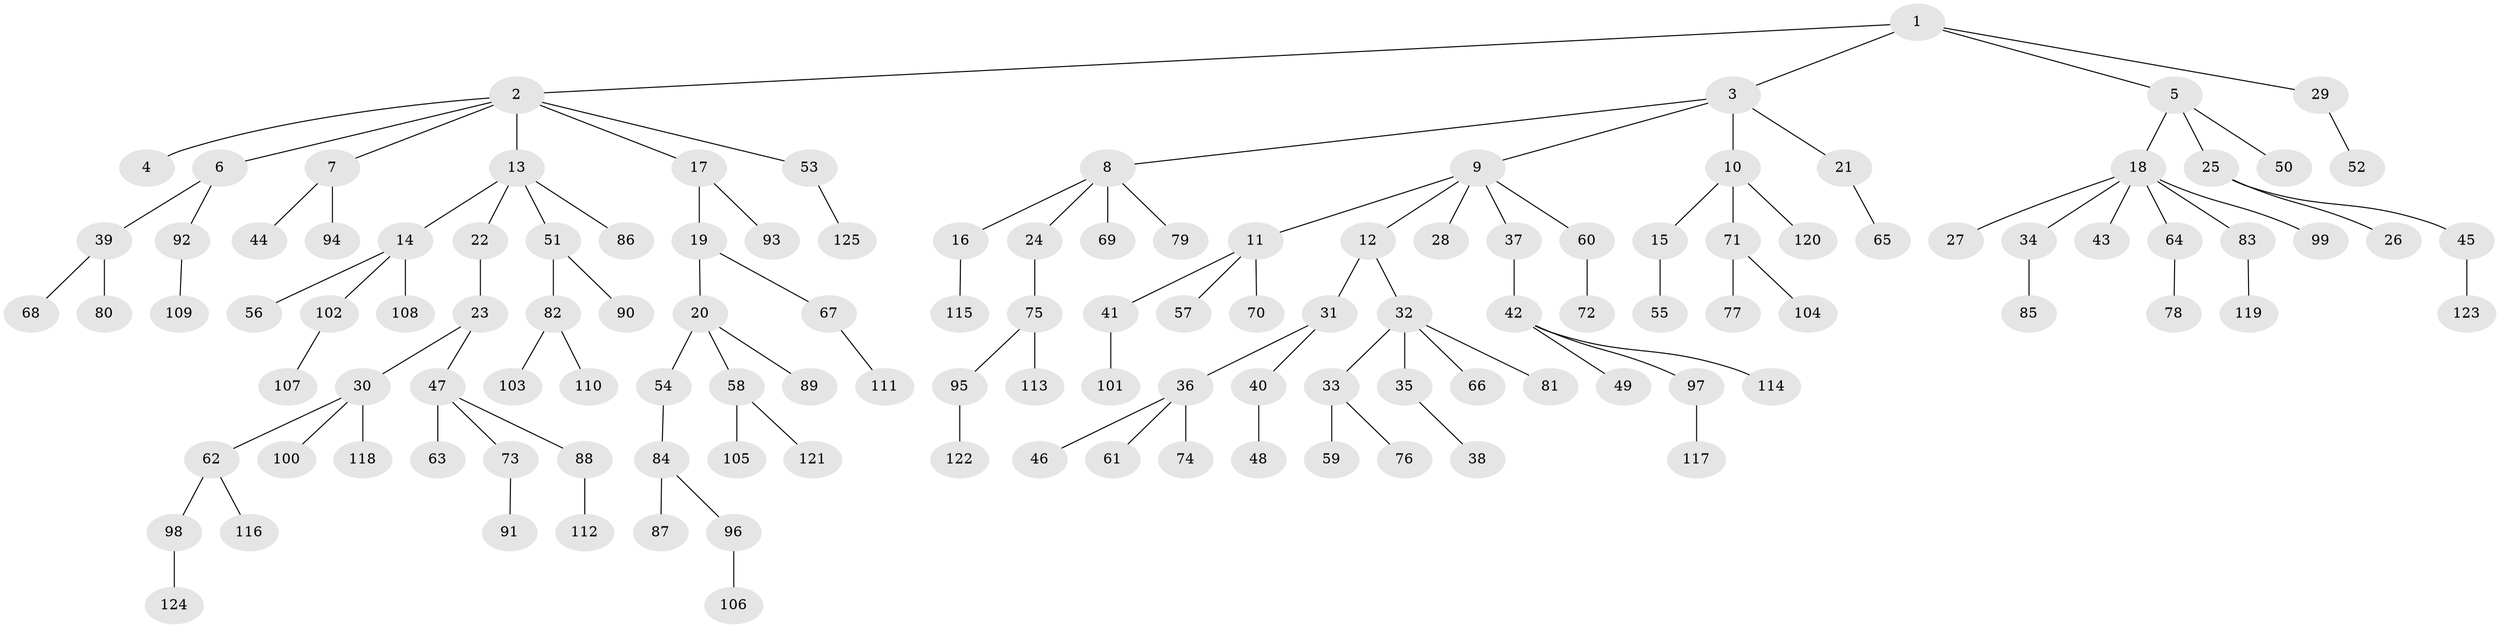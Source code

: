 // coarse degree distribution, {9: 0.011494252873563218, 5: 0.04597701149425287, 1: 0.5517241379310345, 4: 0.05747126436781609, 3: 0.14942528735632185, 2: 0.1724137931034483, 6: 0.011494252873563218}
// Generated by graph-tools (version 1.1) at 2025/19/03/04/25 18:19:12]
// undirected, 125 vertices, 124 edges
graph export_dot {
graph [start="1"]
  node [color=gray90,style=filled];
  1;
  2;
  3;
  4;
  5;
  6;
  7;
  8;
  9;
  10;
  11;
  12;
  13;
  14;
  15;
  16;
  17;
  18;
  19;
  20;
  21;
  22;
  23;
  24;
  25;
  26;
  27;
  28;
  29;
  30;
  31;
  32;
  33;
  34;
  35;
  36;
  37;
  38;
  39;
  40;
  41;
  42;
  43;
  44;
  45;
  46;
  47;
  48;
  49;
  50;
  51;
  52;
  53;
  54;
  55;
  56;
  57;
  58;
  59;
  60;
  61;
  62;
  63;
  64;
  65;
  66;
  67;
  68;
  69;
  70;
  71;
  72;
  73;
  74;
  75;
  76;
  77;
  78;
  79;
  80;
  81;
  82;
  83;
  84;
  85;
  86;
  87;
  88;
  89;
  90;
  91;
  92;
  93;
  94;
  95;
  96;
  97;
  98;
  99;
  100;
  101;
  102;
  103;
  104;
  105;
  106;
  107;
  108;
  109;
  110;
  111;
  112;
  113;
  114;
  115;
  116;
  117;
  118;
  119;
  120;
  121;
  122;
  123;
  124;
  125;
  1 -- 2;
  1 -- 3;
  1 -- 5;
  1 -- 29;
  2 -- 4;
  2 -- 6;
  2 -- 7;
  2 -- 13;
  2 -- 17;
  2 -- 53;
  3 -- 8;
  3 -- 9;
  3 -- 10;
  3 -- 21;
  5 -- 18;
  5 -- 25;
  5 -- 50;
  6 -- 39;
  6 -- 92;
  7 -- 44;
  7 -- 94;
  8 -- 16;
  8 -- 24;
  8 -- 69;
  8 -- 79;
  9 -- 11;
  9 -- 12;
  9 -- 28;
  9 -- 37;
  9 -- 60;
  10 -- 15;
  10 -- 71;
  10 -- 120;
  11 -- 41;
  11 -- 57;
  11 -- 70;
  12 -- 31;
  12 -- 32;
  13 -- 14;
  13 -- 22;
  13 -- 51;
  13 -- 86;
  14 -- 56;
  14 -- 102;
  14 -- 108;
  15 -- 55;
  16 -- 115;
  17 -- 19;
  17 -- 93;
  18 -- 27;
  18 -- 34;
  18 -- 43;
  18 -- 64;
  18 -- 83;
  18 -- 99;
  19 -- 20;
  19 -- 67;
  20 -- 54;
  20 -- 58;
  20 -- 89;
  21 -- 65;
  22 -- 23;
  23 -- 30;
  23 -- 47;
  24 -- 75;
  25 -- 26;
  25 -- 45;
  29 -- 52;
  30 -- 62;
  30 -- 100;
  30 -- 118;
  31 -- 36;
  31 -- 40;
  32 -- 33;
  32 -- 35;
  32 -- 66;
  32 -- 81;
  33 -- 59;
  33 -- 76;
  34 -- 85;
  35 -- 38;
  36 -- 46;
  36 -- 61;
  36 -- 74;
  37 -- 42;
  39 -- 68;
  39 -- 80;
  40 -- 48;
  41 -- 101;
  42 -- 49;
  42 -- 97;
  42 -- 114;
  45 -- 123;
  47 -- 63;
  47 -- 73;
  47 -- 88;
  51 -- 82;
  51 -- 90;
  53 -- 125;
  54 -- 84;
  58 -- 105;
  58 -- 121;
  60 -- 72;
  62 -- 98;
  62 -- 116;
  64 -- 78;
  67 -- 111;
  71 -- 77;
  71 -- 104;
  73 -- 91;
  75 -- 95;
  75 -- 113;
  82 -- 103;
  82 -- 110;
  83 -- 119;
  84 -- 87;
  84 -- 96;
  88 -- 112;
  92 -- 109;
  95 -- 122;
  96 -- 106;
  97 -- 117;
  98 -- 124;
  102 -- 107;
}
